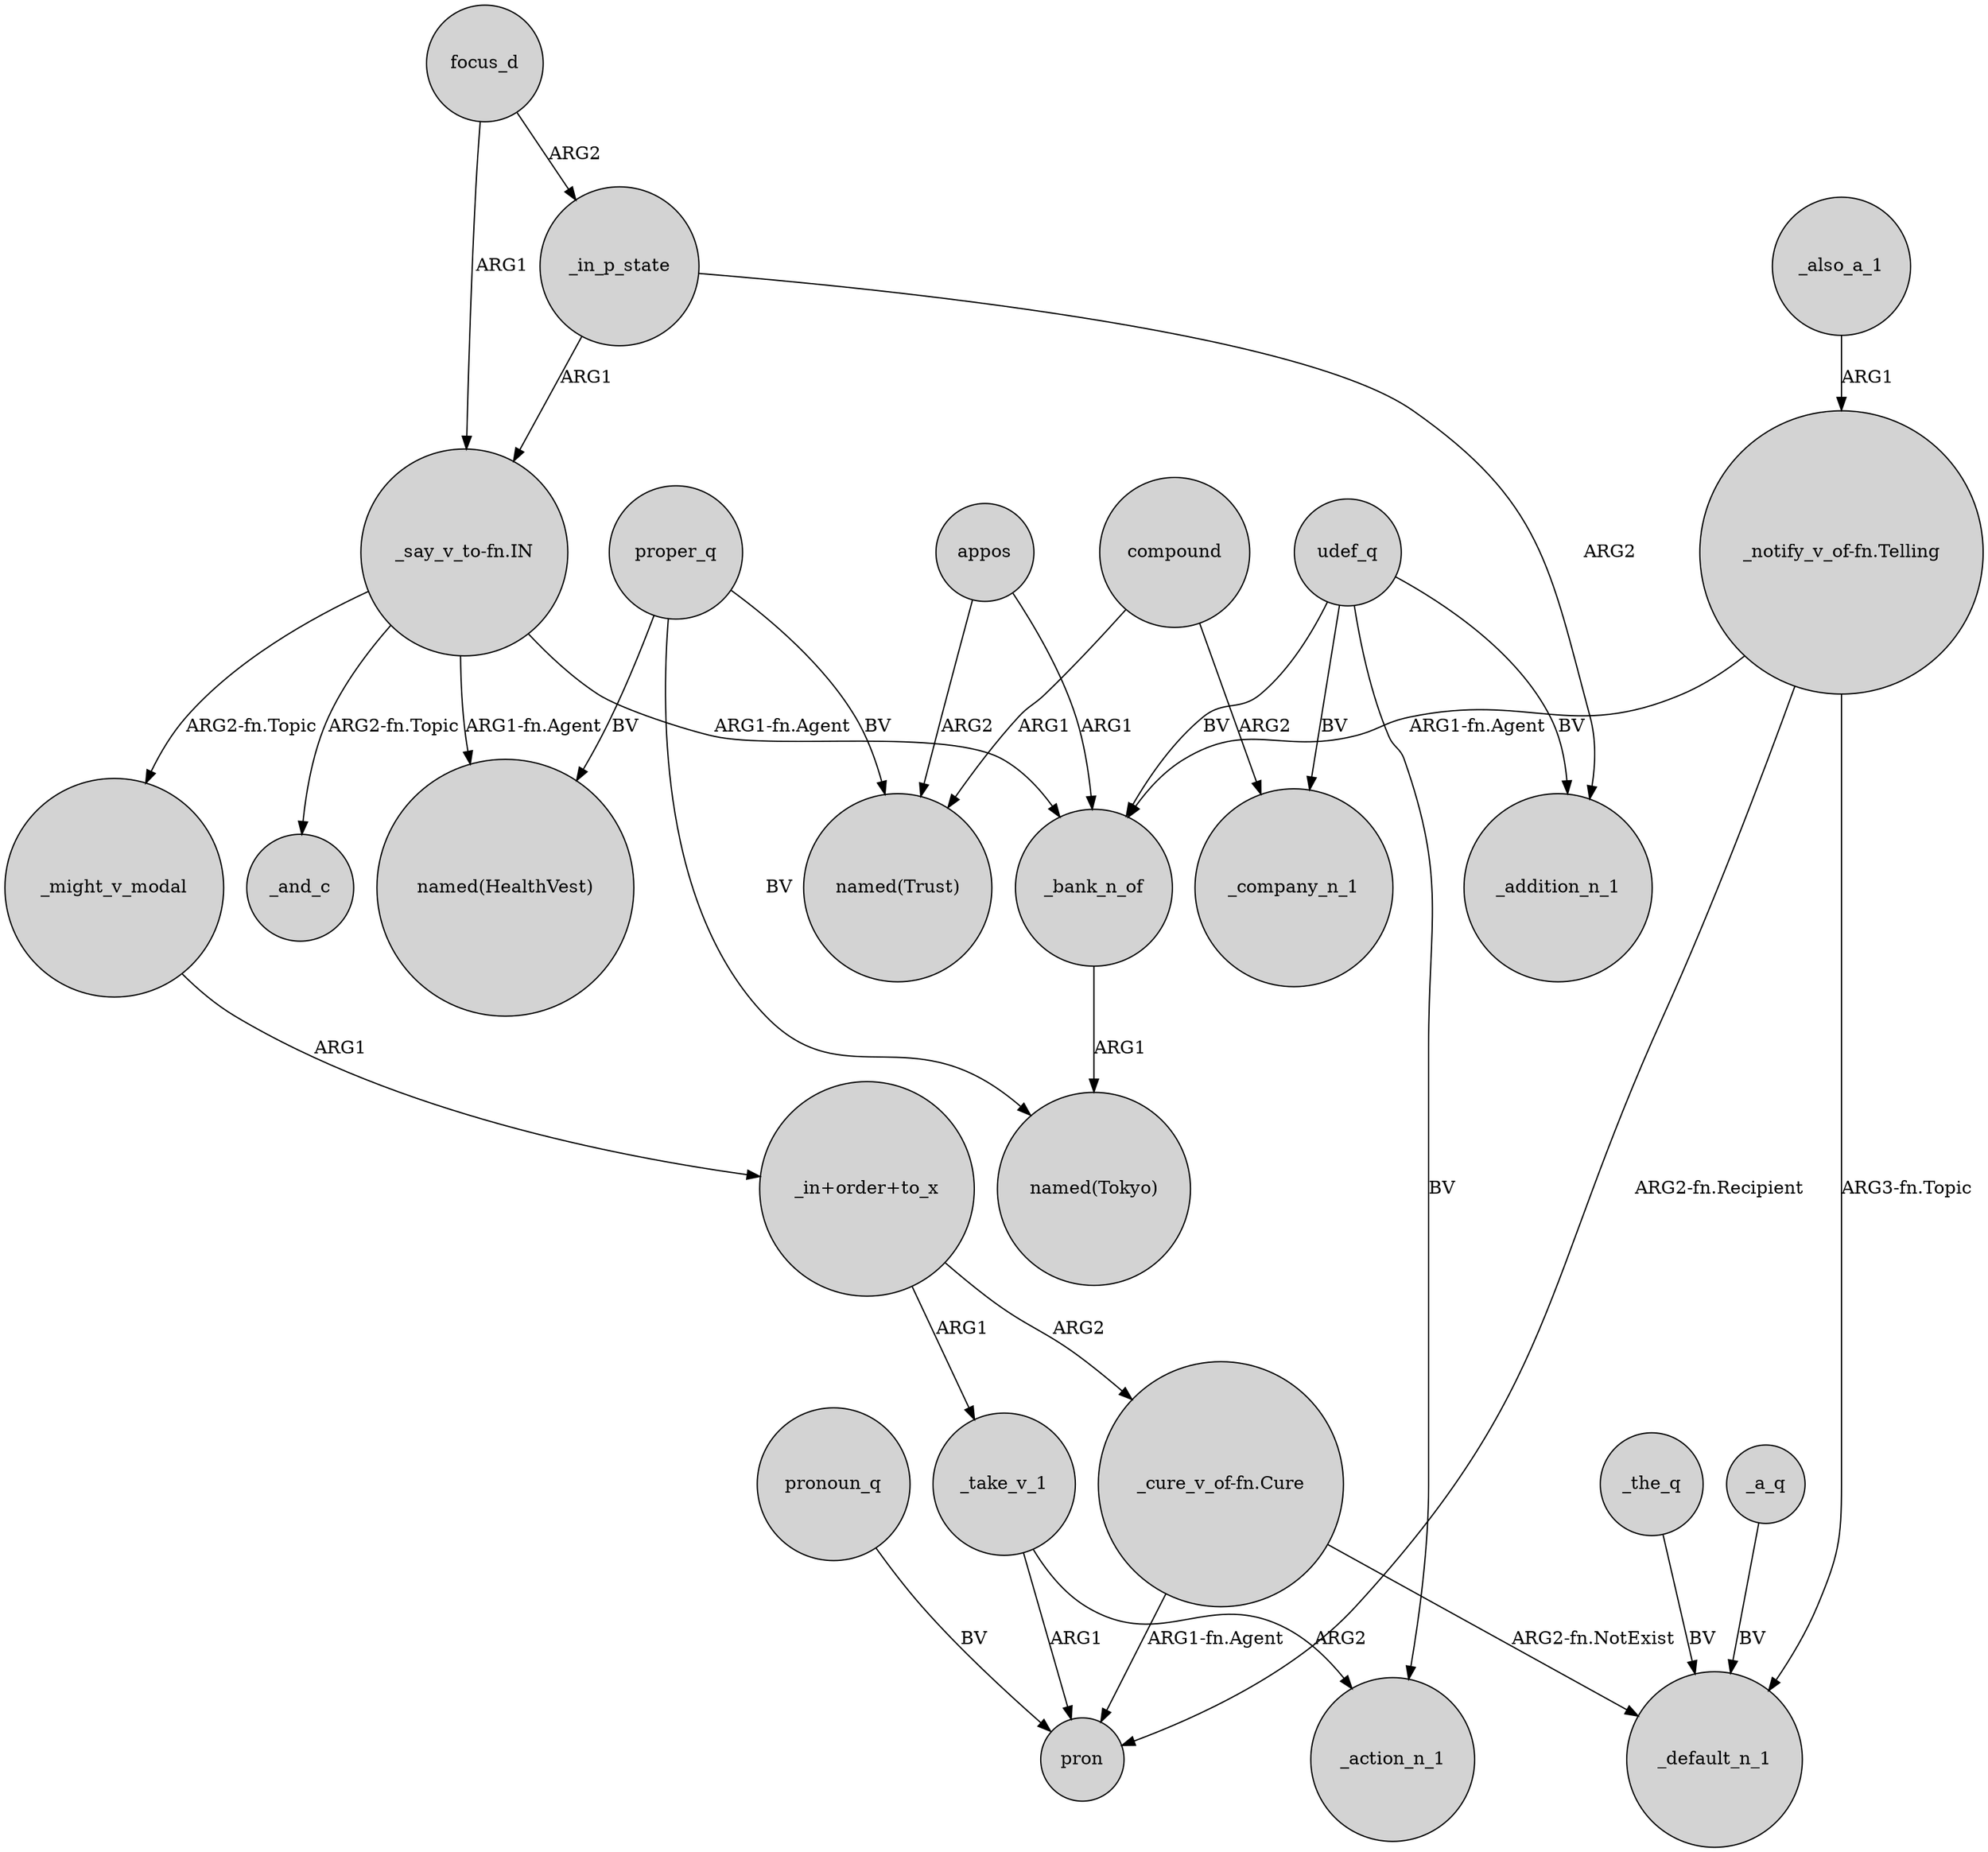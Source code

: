 digraph {
	node [shape=circle style=filled]
	appos -> _bank_n_of [label=ARG1]
	"_cure_v_of-fn.Cure" -> pron [label="ARG1-fn.Agent"]
	compound -> _company_n_1 [label=ARG2]
	focus_d -> _in_p_state [label=ARG2]
	compound -> "named(Trust)" [label=ARG1]
	_take_v_1 -> pron [label=ARG1]
	proper_q -> "named(Tokyo)" [label=BV]
	"_notify_v_of-fn.Telling" -> _bank_n_of [label="ARG1-fn.Agent"]
	"_in+order+to_x" -> "_cure_v_of-fn.Cure" [label=ARG2]
	_take_v_1 -> _action_n_1 [label=ARG2]
	"_notify_v_of-fn.Telling" -> _default_n_1 [label="ARG3-fn.Topic"]
	pronoun_q -> pron [label=BV]
	_a_q -> _default_n_1 [label=BV]
	proper_q -> "named(Trust)" [label=BV]
	_bank_n_of -> "named(Tokyo)" [label=ARG1]
	"_say_v_to-fn.IN" -> _and_c [label="ARG2-fn.Topic"]
	appos -> "named(Trust)" [label=ARG2]
	"_notify_v_of-fn.Telling" -> pron [label="ARG2-fn.Recipient"]
	_also_a_1 -> "_notify_v_of-fn.Telling" [label=ARG1]
	_in_p_state -> _addition_n_1 [label=ARG2]
	_might_v_modal -> "_in+order+to_x" [label=ARG1]
	_the_q -> _default_n_1 [label=BV]
	"_say_v_to-fn.IN" -> _bank_n_of [label="ARG1-fn.Agent"]
	"_in+order+to_x" -> _take_v_1 [label=ARG1]
	udef_q -> _action_n_1 [label=BV]
	"_say_v_to-fn.IN" -> "named(HealthVest)" [label="ARG1-fn.Agent"]
	"_say_v_to-fn.IN" -> _might_v_modal [label="ARG2-fn.Topic"]
	proper_q -> "named(HealthVest)" [label=BV]
	udef_q -> _company_n_1 [label=BV]
	_in_p_state -> "_say_v_to-fn.IN" [label=ARG1]
	udef_q -> _addition_n_1 [label=BV]
	udef_q -> _bank_n_of [label=BV]
	focus_d -> "_say_v_to-fn.IN" [label=ARG1]
	"_cure_v_of-fn.Cure" -> _default_n_1 [label="ARG2-fn.NotExist"]
}
